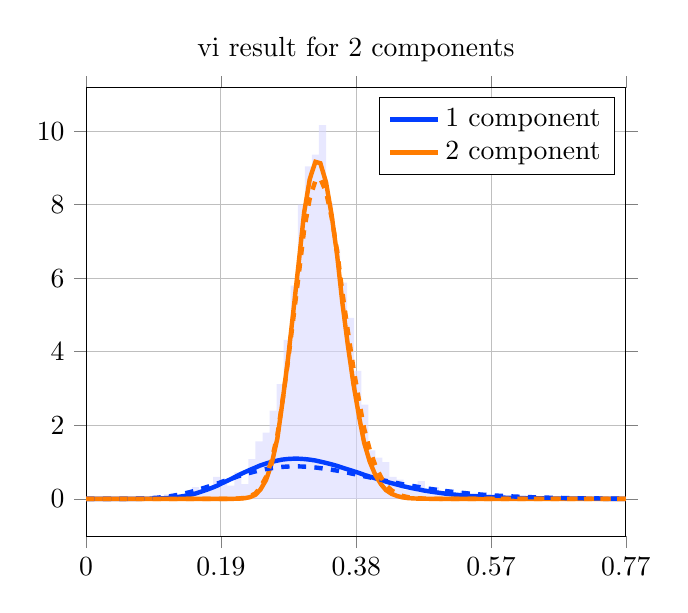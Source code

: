 \begin{tikzpicture}
\begin{axis}[title={vi result for 2 components}, yticklabel style={/pgf/number format/fixed,
            /pgf/number format/precision=3}, grid={major}, yminorgrids={true}, tick align={outside}, xtick={0.0,0.191,0.383,0.574,0.765}, xmin={0.0}, xmax={0.765}, scaled y ticks={false}]
    \addplot[ybar interval, fill={blue!15}, forget plot, opacity={0.6}, draw={none}, bar width={5.0e-6}]
        table[row sep={\\}]
        {
            \\
            0.06  0.04  \\
            0.07  0.0  \\
            0.08  0.04  \\
            0.09  0.08  \\
            0.1  0.04  \\
            0.11  0.12  \\
            0.12  0.16  \\
            0.13  0.08  \\
            0.14  0.08  \\
            0.15  0.32  \\
            0.16  0.16  \\
            0.17  0.36  \\
            0.18  0.6  \\
            0.19  0.52  \\
            0.2  0.36  \\
            0.21  0.72  \\
            0.22  0.4  \\
            0.23  1.08  \\
            0.24  1.56  \\
            0.25  1.8  \\
            0.26  2.4  \\
            0.27  3.12  \\
            0.28  4.32  \\
            0.29  5.8  \\
            0.3  8.0  \\
            0.31  9.04  \\
            0.32  9.36  \\
            0.33  10.16  \\
            0.34  8.04  \\
            0.35  6.8  \\
            0.36  5.88  \\
            0.37  4.92  \\
            0.38  3.48  \\
            0.39  2.56  \\
            0.4  1.32  \\
            0.41  1.12  \\
            0.42  1.0  \\
            0.43  0.6  \\
            0.44  0.52  \\
            0.45  0.24  \\
            0.46  0.24  \\
            0.47  0.48  \\
            0.48  0.28  \\
            0.49  0.32  \\
            0.5  0.16  \\
            0.51  0.16  \\
            0.52  0.08  \\
            0.53  0.2  \\
            0.54  0.08  \\
            0.55  0.16  \\
            0.56  0.0  \\
            0.57  0.12  \\
            0.58  0.08  \\
            0.59  0.08  \\
            0.6  0.04  \\
            0.61  0.08  \\
            0.62  0.04  \\
            0.63  0.0  \\
            0.64  0.04  \\
            0.65  0.0  \\
            0.66  0.04  \\
            0.67  0.04  \\
            0.68  0.0  \\
            0.69  0.0  \\
            0.7  0.0  \\
            0.71  0.0  \\
            0.72  0.0  \\
            0.73  0.0  \\
            0.74  0.04  \\
            0.75  0.0  \\
            0.76  0.04  \\
            0.77  0.0  \\
        }
        ;
    \addplot[style={{ultra thick}}, color={rgb,1:red,0.008;green,0.243;blue,1.0}]
        table[row sep={\\}]
        {
            \\
            0.0  0.0  \\
            0.008  3.198e-14  \\
            0.015  7.594e-11  \\
            0.023  6.316e-9  \\
            0.031  1.332e-7  \\
            0.039  1.324e-6  \\
            0.046  8.178e-6  \\
            0.054  3.639e-5  \\
            0.062  0.0  \\
            0.07  0.0  \\
            0.077  0.001  \\
            0.085  0.002  \\
            0.093  0.004  \\
            0.101  0.008  \\
            0.108  0.014  \\
            0.116  0.023  \\
            0.124  0.036  \\
            0.131  0.054  \\
            0.139  0.078  \\
            0.147  0.108  \\
            0.155  0.145  \\
            0.162  0.189  \\
            0.17  0.24  \\
            0.178  0.297  \\
            0.186  0.36  \\
            0.193  0.428  \\
            0.201  0.499  \\
            0.209  0.572  \\
            0.216  0.646  \\
            0.224  0.717  \\
            0.232  0.786  \\
            0.24  0.851  \\
            0.247  0.91  \\
            0.255  0.961  \\
            0.263  1.005  \\
            0.271  1.04  \\
            0.278  1.067  \\
            0.286  1.084  \\
            0.294  1.092  \\
            0.302  1.091  \\
            0.309  1.082  \\
            0.317  1.066  \\
            0.325  1.042  \\
            0.332  1.012  \\
            0.34  0.977  \\
            0.348  0.937  \\
            0.356  0.894  \\
            0.363  0.848  \\
            0.371  0.8  \\
            0.379  0.752  \\
            0.387  0.702  \\
            0.394  0.653  \\
            0.402  0.605  \\
            0.41  0.557  \\
            0.418  0.512  \\
            0.425  0.468  \\
            0.433  0.426  \\
            0.441  0.387  \\
            0.448  0.35  \\
            0.456  0.315  \\
            0.464  0.283  \\
            0.472  0.254  \\
            0.479  0.226  \\
            0.487  0.201  \\
            0.495  0.179  \\
            0.503  0.158  \\
            0.51  0.139  \\
            0.518  0.123  \\
            0.526  0.108  \\
            0.534  0.094  \\
            0.541  0.082  \\
            0.549  0.072  \\
            0.557  0.062  \\
            0.564  0.054  \\
            0.572  0.047  \\
            0.58  0.04  \\
            0.588  0.035  \\
            0.595  0.03  \\
            0.603  0.026  \\
            0.611  0.022  \\
            0.619  0.019  \\
            0.626  0.016  \\
            0.634  0.014  \\
            0.642  0.012  \\
            0.649  0.01  \\
            0.657  0.008  \\
            0.665  0.007  \\
            0.673  0.006  \\
            0.68  0.005  \\
            0.688  0.004  \\
            0.696  0.004  \\
            0.704  0.003  \\
            0.711  0.003  \\
            0.719  0.002  \\
            0.727  0.002  \\
            0.735  0.001  \\
            0.742  0.001  \\
            0.75  0.001  \\
            0.758  0.001  \\
            0.765  0.001  \\
        }
        ;
    \addlegendentry {1 component}
    \addplot[style={{ultra thick}}, color={rgb,1:red,1.0;green,0.486;blue,0.0}]
        table[row sep={\\}]
        {
            \\
            0.0  0.0  \\
            0.008  1.749e-119  \\
            0.015  1.477e-90  \\
            0.023  4.654e-74  \\
            0.031  1.196e-62  \\
            0.039  5.007e-54  \\
            0.046  3.613e-47  \\
            0.054  1.581e-41  \\
            0.062  8.9e-37  \\
            0.07  1.046e-32  \\
            0.077  3.571e-29  \\
            0.085  4.487e-26  \\
            0.093  2.469e-23  \\
            0.101  6.795e-21  \\
            0.108  1.036e-18  \\
            0.116  9.497e-17  \\
            0.124  5.589e-15  \\
            0.131  2.229e-13  \\
            0.139  6.295e-12  \\
            0.147  1.307e-10  \\
            0.155  2.06e-9  \\
            0.162  2.531e-8  \\
            0.17  2.481e-7  \\
            0.178  1.98e-6  \\
            0.186  1.309e-5  \\
            0.193  7.28e-5  \\
            0.201  0.0  \\
            0.209  0.001  \\
            0.216  0.005  \\
            0.224  0.016  \\
            0.232  0.044  \\
            0.24  0.111  \\
            0.247  0.25  \\
            0.255  0.512  \\
            0.263  0.956  \\
            0.271  1.638  \\
            0.278  2.588  \\
            0.286  3.787  \\
            0.294  5.152  \\
            0.302  6.543  \\
            0.309  7.783  \\
            0.317  8.699  \\
            0.325  9.165  \\
            0.332  9.127  \\
            0.34  8.612  \\
            0.348  7.719  \\
            0.356  6.587  \\
            0.363  5.363  \\
            0.371  4.174  \\
            0.379  3.111  \\
            0.387  2.225  \\
            0.394  1.529  \\
            0.402  1.011  \\
            0.41  0.645  \\
            0.418  0.397  \\
            0.425  0.236  \\
            0.433  0.136  \\
            0.441  0.076  \\
            0.448  0.041  \\
            0.456  0.021  \\
            0.464  0.011  \\
            0.472  0.005  \\
            0.479  0.003  \\
            0.487  0.001  \\
            0.495  0.001  \\
            0.503  0.0  \\
            0.51  0.0  \\
            0.518  4.769e-5  \\
            0.526  1.995e-5  \\
            0.534  8.172e-6  \\
            0.541  3.277e-6  \\
            0.549  1.288e-6  \\
            0.557  4.963e-7  \\
            0.564  1.876e-7  \\
            0.572  6.961e-8  \\
            0.58  2.536e-8  \\
            0.588  9.078e-9  \\
            0.595  3.194e-9  \\
            0.603  1.105e-9  \\
            0.611  3.761e-10  \\
            0.619  1.26e-10  \\
            0.626  4.155e-11  \\
            0.634  1.35e-11  \\
            0.642  4.321e-12  \\
            0.649  1.363e-12  \\
            0.657  4.241e-13  \\
            0.665  1.301e-13  \\
            0.673  3.939e-14  \\
            0.68  1.177e-14  \\
            0.688  3.471e-15  \\
            0.696  1.011e-15  \\
            0.704  2.909e-16  \\
            0.711  8.27e-17  \\
            0.719  2.324e-17  \\
            0.727  6.454e-18  \\
            0.735  1.773e-18  \\
            0.742  4.815e-19  \\
            0.75  1.294e-19  \\
            0.758  3.44e-20  \\
            0.765  9.052e-21  \\
        }
        ;
    \addlegendentry {2 component}
    \addplot[style={{ultra thick, dashed}}, color={rgb,1:red,0.008;green,0.243;blue,1.0}]
        table[row sep={\\}]
        {
            \\
            0.0  0.0  \\
            0.008  4.59e-10  \\
            0.015  9.537e-8  \\
            0.023  1.984e-6  \\
            0.031  1.608e-5  \\
            0.039  7.779e-5  \\
            0.046  0.0  \\
            0.054  0.001  \\
            0.062  0.002  \\
            0.07  0.004  \\
            0.077  0.007  \\
            0.085  0.012  \\
            0.093  0.02  \\
            0.101  0.031  \\
            0.108  0.045  \\
            0.116  0.063  \\
            0.124  0.086  \\
            0.131  0.113  \\
            0.139  0.145  \\
            0.147  0.182  \\
            0.155  0.223  \\
            0.162  0.267  \\
            0.17  0.314  \\
            0.178  0.364  \\
            0.186  0.415  \\
            0.193  0.467  \\
            0.201  0.519  \\
            0.209  0.569  \\
            0.216  0.618  \\
            0.224  0.664  \\
            0.232  0.707  \\
            0.24  0.746  \\
            0.247  0.781  \\
            0.255  0.81  \\
            0.263  0.835  \\
            0.271  0.855  \\
            0.278  0.869  \\
            0.286  0.878  \\
            0.294  0.882  \\
            0.302  0.881  \\
            0.309  0.876  \\
            0.317  0.866  \\
            0.325  0.852  \\
            0.332  0.835  \\
            0.34  0.814  \\
            0.348  0.791  \\
            0.356  0.766  \\
            0.363  0.738  \\
            0.371  0.709  \\
            0.379  0.678  \\
            0.387  0.647  \\
            0.394  0.615  \\
            0.402  0.583  \\
            0.41  0.551  \\
            0.418  0.52  \\
            0.425  0.488  \\
            0.433  0.458  \\
            0.441  0.428  \\
            0.448  0.399  \\
            0.456  0.372  \\
            0.464  0.345  \\
            0.472  0.32  \\
            0.479  0.295  \\
            0.487  0.272  \\
            0.495  0.251  \\
            0.503  0.23  \\
            0.51  0.211  \\
            0.518  0.193  \\
            0.526  0.177  \\
            0.534  0.161  \\
            0.541  0.147  \\
            0.549  0.133  \\
            0.557  0.121  \\
            0.564  0.11  \\
            0.572  0.099  \\
            0.58  0.09  \\
            0.588  0.081  \\
            0.595  0.073  \\
            0.603  0.066  \\
            0.611  0.059  \\
            0.619  0.053  \\
            0.626  0.047  \\
            0.634  0.043  \\
            0.642  0.038  \\
            0.649  0.034  \\
            0.657  0.03  \\
            0.665  0.027  \\
            0.673  0.024  \\
            0.68  0.021  \\
            0.688  0.019  \\
            0.696  0.017  \\
            0.704  0.015  \\
            0.711  0.013  \\
            0.719  0.012  \\
            0.727  0.01  \\
            0.735  0.009  \\
            0.742  0.008  \\
            0.75  0.007  \\
            0.758  0.006  \\
            0.765  0.006  \\
        }
        ;
    \addplot[style={{ultra thick, dashed}}, color={rgb,1:red,1.0;green,0.486;blue,0.0}]
        table[row sep={\\}]
        {
            \\
            0.0  0.0  \\
            0.008  4.368e-107  \\
            0.015  3.352e-81  \\
            0.023  1.953e-66  \\
            0.031  3.189e-56  \\
            0.039  1.667e-48  \\
            0.046  2.304e-42  \\
            0.054  2.595e-37  \\
            0.062  4.664e-33  \\
            0.07  2.064e-29  \\
            0.077  3.023e-26  \\
            0.085  1.81e-23  \\
            0.093  5.18e-21  \\
            0.101  7.97e-19  \\
            0.108  7.232e-17  \\
            0.116  4.163e-15  \\
            0.124  1.612e-13  \\
            0.131  4.405e-12  \\
            0.139  8.842e-11  \\
            0.147  1.348e-9  \\
            0.155  1.606e-8  \\
            0.162  1.531e-7  \\
            0.17  1.192e-6  \\
            0.178  7.724e-6  \\
            0.186  4.229e-5  \\
            0.193  0.0  \\
            0.201  0.001  \\
            0.209  0.003  \\
            0.216  0.009  \\
            0.224  0.026  \\
            0.232  0.065  \\
            0.24  0.149  \\
            0.247  0.311  \\
            0.255  0.596  \\
            0.263  1.053  \\
            0.271  1.724  \\
            0.278  2.622  \\
            0.286  3.724  \\
            0.294  4.956  \\
            0.302  6.202  \\
            0.309  7.32  \\
            0.317  8.171  \\
            0.325  8.651  \\
            0.332  8.708  \\
            0.34  8.353  \\
            0.348  7.653  \\
            0.356  6.71  \\
            0.363  5.641  \\
            0.371  4.555  \\
            0.379  3.538  \\
            0.387  2.649  \\
            0.394  1.913  \\
            0.402  1.336  \\
            0.41  0.902  \\
            0.418  0.59  \\
            0.425  0.375  \\
            0.433  0.231  \\
            0.441  0.138  \\
            0.448  0.081  \\
            0.456  0.046  \\
            0.464  0.025  \\
            0.472  0.014  \\
            0.479  0.007  \\
            0.487  0.004  \\
            0.495  0.002  \\
            0.503  0.001  \\
            0.51  0.0  \\
            0.518  0.0  \\
            0.526  9.737e-5  \\
            0.534  4.426e-5  \\
            0.541  1.975e-5  \\
            0.549  8.653e-6  \\
            0.557  3.725e-6  \\
            0.564  1.576e-6  \\
            0.572  6.56e-7  \\
            0.58  2.686e-7  \\
            0.588  1.082e-7  \\
            0.595  4.295e-8  \\
            0.603  1.679e-8  \\
            0.611  6.469e-9  \\
            0.619  2.457e-9  \\
            0.626  9.203e-10  \\
            0.634  3.401e-10  \\
            0.642  1.24e-10  \\
            0.649  4.464e-11  \\
            0.657  1.587e-11  \\
            0.665  5.571e-12  \\
            0.673  1.932e-12  \\
            0.68  6.625e-13  \\
            0.688  2.246e-13  \\
            0.696  7.526e-14  \\
            0.704  2.495e-14  \\
            0.711  8.181e-15  \\
            0.719  2.655e-15  \\
            0.727  8.527e-16  \\
            0.735  2.711e-16  \\
            0.742  8.536e-17  \\
            0.75  2.662e-17  \\
            0.758  8.221e-18  \\
            0.765  2.516e-18  \\
        }
        ;
\end{axis}
\end{tikzpicture}

